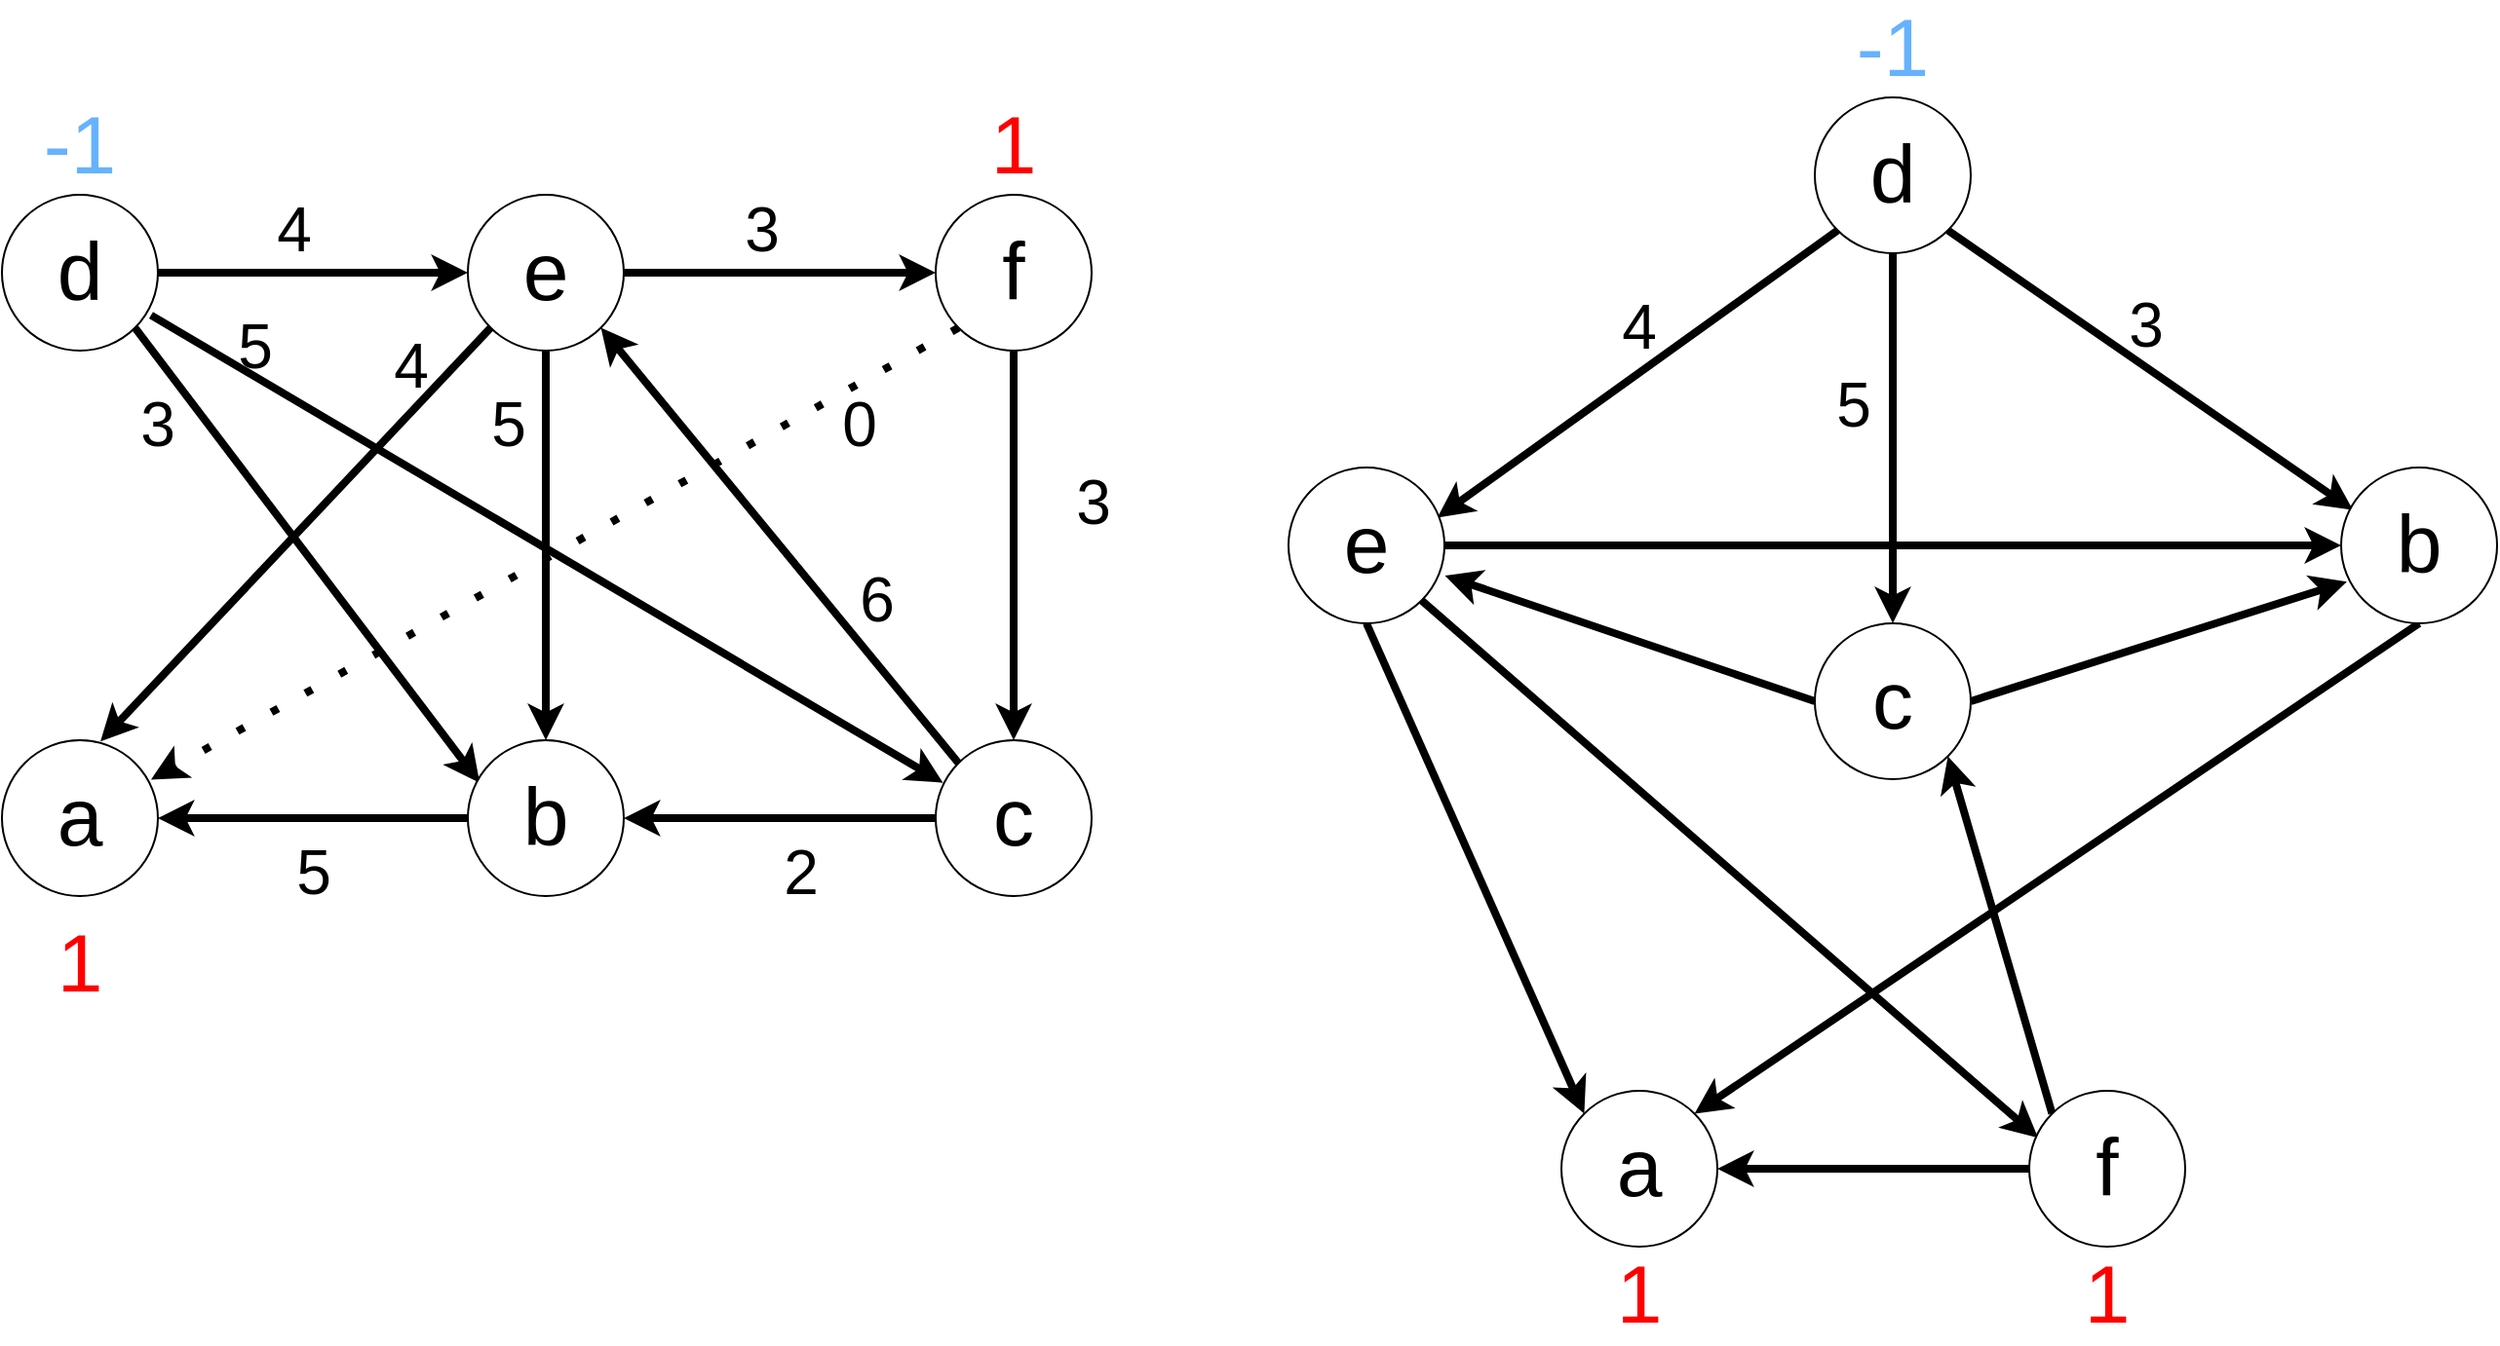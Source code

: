 <mxfile version="15.9.3" type="github">
  <diagram id="pN8iW42vIig4SbAahBh1" name="Page-1">
    <mxGraphModel dx="1846" dy="1728" grid="1" gridSize="10" guides="1" tooltips="1" connect="1" arrows="1" fold="1" page="1" pageScale="1" pageWidth="827" pageHeight="1169" math="0" shadow="0">
      <root>
        <mxCell id="0" />
        <mxCell id="1" parent="0" />
        <mxCell id="1k6euswh9Xf4VPnlZ9CX-1" value="&lt;font style=&quot;font-size: 42px&quot;&gt;a&lt;/font&gt;" style="ellipse;whiteSpace=wrap;html=1;aspect=fixed;" vertex="1" parent="1">
          <mxGeometry x="600" y="240" width="80" height="80" as="geometry" />
        </mxCell>
        <mxCell id="1k6euswh9Xf4VPnlZ9CX-18" style="edgeStyle=none;rounded=1;orthogonalLoop=1;jettySize=auto;html=1;exitX=0.5;exitY=1;exitDx=0;exitDy=0;entryX=1;entryY=0;entryDx=0;entryDy=0;fontSize=42;strokeWidth=4;" edge="1" parent="1" source="1k6euswh9Xf4VPnlZ9CX-2" target="1k6euswh9Xf4VPnlZ9CX-1">
          <mxGeometry relative="1" as="geometry" />
        </mxCell>
        <mxCell id="1k6euswh9Xf4VPnlZ9CX-14" style="rounded=0;orthogonalLoop=1;jettySize=auto;html=1;fontSize=42;strokeWidth=4;exitX=1;exitY=0.5;exitDx=0;exitDy=0;entryX=0.037;entryY=0.733;entryDx=0;entryDy=0;entryPerimeter=0;" edge="1" parent="1" source="1k6euswh9Xf4VPnlZ9CX-3" target="1k6euswh9Xf4VPnlZ9CX-2">
          <mxGeometry relative="1" as="geometry">
            <mxPoint x="830" y="60" as="sourcePoint" />
            <mxPoint x="960" y="-10" as="targetPoint" />
          </mxGeometry>
        </mxCell>
        <mxCell id="1k6euswh9Xf4VPnlZ9CX-15" style="rounded=1;orthogonalLoop=1;jettySize=auto;html=1;exitX=0;exitY=0.5;exitDx=0;exitDy=0;fontSize=42;strokeWidth=4;entryX=1.003;entryY=0.694;entryDx=0;entryDy=0;entryPerimeter=0;" edge="1" parent="1" source="1k6euswh9Xf4VPnlZ9CX-3" target="1k6euswh9Xf4VPnlZ9CX-5">
          <mxGeometry relative="1" as="geometry">
            <mxPoint x="570" y="-10" as="targetPoint" />
          </mxGeometry>
        </mxCell>
        <mxCell id="1k6euswh9Xf4VPnlZ9CX-3" value="&lt;span style=&quot;font-size: 42px&quot;&gt;c&lt;/span&gt;" style="ellipse;whiteSpace=wrap;html=1;aspect=fixed;" vertex="1" parent="1">
          <mxGeometry x="730" width="80" height="80" as="geometry" />
        </mxCell>
        <mxCell id="1k6euswh9Xf4VPnlZ9CX-10" style="orthogonalLoop=1;jettySize=auto;html=1;exitX=0;exitY=1;exitDx=0;exitDy=0;fontSize=42;strokeWidth=4;entryX=0.954;entryY=0.322;entryDx=0;entryDy=0;entryPerimeter=0;" edge="1" parent="1" source="1k6euswh9Xf4VPnlZ9CX-4" target="1k6euswh9Xf4VPnlZ9CX-5">
          <mxGeometry relative="1" as="geometry" />
        </mxCell>
        <mxCell id="1k6euswh9Xf4VPnlZ9CX-4" value="&lt;span style=&quot;font-size: 42px&quot;&gt;d&lt;/span&gt;" style="ellipse;whiteSpace=wrap;html=1;aspect=fixed;" vertex="1" parent="1">
          <mxGeometry x="730" y="-270" width="80" height="80" as="geometry" />
        </mxCell>
        <mxCell id="1k6euswh9Xf4VPnlZ9CX-11" style="edgeStyle=orthogonalEdgeStyle;rounded=0;orthogonalLoop=1;jettySize=auto;html=1;exitX=1;exitY=0.5;exitDx=0;exitDy=0;entryX=0;entryY=0.5;entryDx=0;entryDy=0;fontSize=42;strokeWidth=4;" edge="1" parent="1" source="1k6euswh9Xf4VPnlZ9CX-5" target="1k6euswh9Xf4VPnlZ9CX-2">
          <mxGeometry relative="1" as="geometry" />
        </mxCell>
        <mxCell id="1k6euswh9Xf4VPnlZ9CX-12" style="rounded=0;orthogonalLoop=1;jettySize=auto;html=1;exitX=1;exitY=1;exitDx=0;exitDy=0;fontSize=42;strokeWidth=4;entryX=0.057;entryY=0.302;entryDx=0;entryDy=0;entryPerimeter=0;" edge="1" parent="1" source="1k6euswh9Xf4VPnlZ9CX-5" target="1k6euswh9Xf4VPnlZ9CX-6">
          <mxGeometry relative="1" as="geometry">
            <mxPoint x="840" y="260" as="targetPoint" />
          </mxGeometry>
        </mxCell>
        <mxCell id="1k6euswh9Xf4VPnlZ9CX-17" style="edgeStyle=none;rounded=1;orthogonalLoop=1;jettySize=auto;html=1;exitX=0.5;exitY=1;exitDx=0;exitDy=0;entryX=0;entryY=0;entryDx=0;entryDy=0;fontSize=42;strokeWidth=4;" edge="1" parent="1" source="1k6euswh9Xf4VPnlZ9CX-5" target="1k6euswh9Xf4VPnlZ9CX-1">
          <mxGeometry relative="1" as="geometry" />
        </mxCell>
        <mxCell id="1k6euswh9Xf4VPnlZ9CX-5" value="&lt;span style=&quot;font-size: 42px&quot;&gt;e&lt;/span&gt;" style="ellipse;whiteSpace=wrap;html=1;aspect=fixed;" vertex="1" parent="1">
          <mxGeometry x="460" y="-80" width="80" height="80" as="geometry" />
        </mxCell>
        <mxCell id="1k6euswh9Xf4VPnlZ9CX-13" style="rounded=0;orthogonalLoop=1;jettySize=auto;html=1;exitX=0;exitY=0;exitDx=0;exitDy=0;entryX=1;entryY=1;entryDx=0;entryDy=0;fontSize=42;strokeWidth=4;" edge="1" parent="1" source="1k6euswh9Xf4VPnlZ9CX-6" target="1k6euswh9Xf4VPnlZ9CX-3">
          <mxGeometry relative="1" as="geometry" />
        </mxCell>
        <mxCell id="1k6euswh9Xf4VPnlZ9CX-20" style="edgeStyle=none;orthogonalLoop=1;jettySize=auto;html=1;exitX=0;exitY=0.5;exitDx=0;exitDy=0;entryX=1;entryY=0.5;entryDx=0;entryDy=0;fontSize=42;strokeWidth=4;" edge="1" parent="1" source="1k6euswh9Xf4VPnlZ9CX-6" target="1k6euswh9Xf4VPnlZ9CX-1">
          <mxGeometry relative="1" as="geometry" />
        </mxCell>
        <mxCell id="1k6euswh9Xf4VPnlZ9CX-6" value="&lt;span style=&quot;font-size: 42px&quot;&gt;f&lt;/span&gt;" style="ellipse;whiteSpace=wrap;html=1;aspect=fixed;" vertex="1" parent="1">
          <mxGeometry x="840" y="240" width="80" height="80" as="geometry" />
        </mxCell>
        <mxCell id="1k6euswh9Xf4VPnlZ9CX-8" value="" style="endArrow=classic;html=1;rounded=0;fontSize=42;exitX=1;exitY=1;exitDx=0;exitDy=0;strokeWidth=4;entryX=0.076;entryY=0.273;entryDx=0;entryDy=0;entryPerimeter=0;" edge="1" parent="1" source="1k6euswh9Xf4VPnlZ9CX-4" target="1k6euswh9Xf4VPnlZ9CX-2">
          <mxGeometry width="50" height="50" relative="1" as="geometry">
            <mxPoint x="610" y="110" as="sourcePoint" />
            <mxPoint x="980" y="-70" as="targetPoint" />
          </mxGeometry>
        </mxCell>
        <mxCell id="1k6euswh9Xf4VPnlZ9CX-9" value="" style="endArrow=classic;html=1;rounded=0;fontSize=42;strokeWidth=4;exitX=0.5;exitY=1;exitDx=0;exitDy=0;entryX=0.5;entryY=0;entryDx=0;entryDy=0;" edge="1" parent="1" source="1k6euswh9Xf4VPnlZ9CX-4" target="1k6euswh9Xf4VPnlZ9CX-3">
          <mxGeometry width="50" height="50" relative="1" as="geometry">
            <mxPoint x="450" y="-100" as="sourcePoint" />
            <mxPoint x="780" y="-20" as="targetPoint" />
          </mxGeometry>
        </mxCell>
        <mxCell id="1k6euswh9Xf4VPnlZ9CX-2" value="&lt;span style=&quot;font-size: 42px&quot;&gt;b&lt;/span&gt;" style="ellipse;whiteSpace=wrap;html=1;aspect=fixed;" vertex="1" parent="1">
          <mxGeometry x="1000" y="-80" width="80" height="80" as="geometry" />
        </mxCell>
        <mxCell id="1k6euswh9Xf4VPnlZ9CX-56" value="&lt;font style=&quot;font-size: 42px&quot;&gt;a&lt;/font&gt;" style="ellipse;whiteSpace=wrap;html=1;aspect=fixed;" vertex="1" parent="1">
          <mxGeometry x="-200" y="60" width="80" height="80" as="geometry" />
        </mxCell>
        <mxCell id="1k6euswh9Xf4VPnlZ9CX-57" style="edgeStyle=none;rounded=1;orthogonalLoop=1;jettySize=auto;html=1;exitX=0;exitY=0.5;exitDx=0;exitDy=0;entryX=1;entryY=0.5;entryDx=0;entryDy=0;fontSize=42;strokeWidth=4;" edge="1" parent="1" source="1k6euswh9Xf4VPnlZ9CX-72" target="1k6euswh9Xf4VPnlZ9CX-56">
          <mxGeometry relative="1" as="geometry" />
        </mxCell>
        <mxCell id="1k6euswh9Xf4VPnlZ9CX-58" style="rounded=0;orthogonalLoop=1;jettySize=auto;html=1;fontSize=42;strokeWidth=4;exitX=0;exitY=0.5;exitDx=0;exitDy=0;entryX=1;entryY=0.5;entryDx=0;entryDy=0;" edge="1" parent="1" source="1k6euswh9Xf4VPnlZ9CX-60" target="1k6euswh9Xf4VPnlZ9CX-72">
          <mxGeometry relative="1" as="geometry">
            <mxPoint x="159" y="120" as="sourcePoint" />
            <mxPoint x="289" y="50" as="targetPoint" />
          </mxGeometry>
        </mxCell>
        <mxCell id="1k6euswh9Xf4VPnlZ9CX-59" style="rounded=1;orthogonalLoop=1;jettySize=auto;html=1;exitX=0;exitY=0;exitDx=0;exitDy=0;fontSize=42;strokeWidth=4;entryX=1;entryY=1;entryDx=0;entryDy=0;" edge="1" parent="1" source="1k6euswh9Xf4VPnlZ9CX-60" target="1k6euswh9Xf4VPnlZ9CX-66">
          <mxGeometry relative="1" as="geometry">
            <mxPoint x="-101" y="50" as="targetPoint" />
          </mxGeometry>
        </mxCell>
        <mxCell id="1k6euswh9Xf4VPnlZ9CX-60" value="&lt;span style=&quot;font-size: 42px&quot;&gt;c&lt;/span&gt;" style="ellipse;whiteSpace=wrap;html=1;aspect=fixed;" vertex="1" parent="1">
          <mxGeometry x="279" y="60" width="80" height="80" as="geometry" />
        </mxCell>
        <mxCell id="1k6euswh9Xf4VPnlZ9CX-61" style="orthogonalLoop=1;jettySize=auto;html=1;exitX=1;exitY=0.5;exitDx=0;exitDy=0;fontSize=42;strokeWidth=4;entryX=0;entryY=0.5;entryDx=0;entryDy=0;" edge="1" parent="1" source="1k6euswh9Xf4VPnlZ9CX-62" target="1k6euswh9Xf4VPnlZ9CX-66">
          <mxGeometry relative="1" as="geometry" />
        </mxCell>
        <mxCell id="1k6euswh9Xf4VPnlZ9CX-62" value="&lt;span style=&quot;font-size: 42px&quot;&gt;d&lt;/span&gt;" style="ellipse;whiteSpace=wrap;html=1;aspect=fixed;" vertex="1" parent="1">
          <mxGeometry x="-200" y="-220" width="80" height="80" as="geometry" />
        </mxCell>
        <mxCell id="1k6euswh9Xf4VPnlZ9CX-63" style="edgeStyle=orthogonalEdgeStyle;rounded=0;orthogonalLoop=1;jettySize=auto;html=1;exitX=0.5;exitY=1;exitDx=0;exitDy=0;entryX=0.5;entryY=0;entryDx=0;entryDy=0;fontSize=42;strokeWidth=4;" edge="1" parent="1" source="1k6euswh9Xf4VPnlZ9CX-66" target="1k6euswh9Xf4VPnlZ9CX-72">
          <mxGeometry relative="1" as="geometry" />
        </mxCell>
        <mxCell id="1k6euswh9Xf4VPnlZ9CX-64" style="rounded=0;orthogonalLoop=1;jettySize=auto;html=1;exitX=1;exitY=0.5;exitDx=0;exitDy=0;fontSize=42;strokeWidth=4;entryX=0;entryY=0.5;entryDx=0;entryDy=0;" edge="1" parent="1" source="1k6euswh9Xf4VPnlZ9CX-66" target="1k6euswh9Xf4VPnlZ9CX-69">
          <mxGeometry relative="1" as="geometry">
            <mxPoint x="169" y="320" as="targetPoint" />
          </mxGeometry>
        </mxCell>
        <mxCell id="1k6euswh9Xf4VPnlZ9CX-65" style="edgeStyle=none;rounded=1;orthogonalLoop=1;jettySize=auto;html=1;exitX=0;exitY=1;exitDx=0;exitDy=0;entryX=0.632;entryY=0.008;entryDx=0;entryDy=0;fontSize=42;strokeWidth=4;entryPerimeter=0;" edge="1" parent="1" source="1k6euswh9Xf4VPnlZ9CX-66" target="1k6euswh9Xf4VPnlZ9CX-56">
          <mxGeometry relative="1" as="geometry" />
        </mxCell>
        <mxCell id="1k6euswh9Xf4VPnlZ9CX-66" value="&lt;span style=&quot;font-size: 42px&quot;&gt;e&lt;/span&gt;" style="ellipse;whiteSpace=wrap;html=1;aspect=fixed;" vertex="1" parent="1">
          <mxGeometry x="39" y="-220" width="80" height="80" as="geometry" />
        </mxCell>
        <mxCell id="1k6euswh9Xf4VPnlZ9CX-67" style="rounded=0;orthogonalLoop=1;jettySize=auto;html=1;exitX=0.5;exitY=1;exitDx=0;exitDy=0;entryX=0.5;entryY=0;entryDx=0;entryDy=0;fontSize=42;strokeWidth=4;" edge="1" parent="1" source="1k6euswh9Xf4VPnlZ9CX-69" target="1k6euswh9Xf4VPnlZ9CX-60">
          <mxGeometry relative="1" as="geometry" />
        </mxCell>
        <mxCell id="1k6euswh9Xf4VPnlZ9CX-68" style="edgeStyle=none;orthogonalLoop=1;jettySize=auto;html=1;exitX=0;exitY=1;exitDx=0;exitDy=0;fontSize=42;strokeWidth=4;entryX=0.956;entryY=0.253;entryDx=0;entryDy=0;entryPerimeter=0;dashed=1;dashPattern=1 4;" edge="1" parent="1" source="1k6euswh9Xf4VPnlZ9CX-69" target="1k6euswh9Xf4VPnlZ9CX-56">
          <mxGeometry relative="1" as="geometry">
            <mxPoint x="-101" y="60" as="targetPoint" />
          </mxGeometry>
        </mxCell>
        <mxCell id="1k6euswh9Xf4VPnlZ9CX-69" value="&lt;span style=&quot;font-size: 42px&quot;&gt;f&lt;/span&gt;" style="ellipse;whiteSpace=wrap;html=1;aspect=fixed;" vertex="1" parent="1">
          <mxGeometry x="279" y="-220" width="80" height="80" as="geometry" />
        </mxCell>
        <mxCell id="1k6euswh9Xf4VPnlZ9CX-70" value="" style="endArrow=classic;html=1;rounded=0;fontSize=42;exitX=1;exitY=1;exitDx=0;exitDy=0;strokeWidth=4;entryX=0.076;entryY=0.273;entryDx=0;entryDy=0;entryPerimeter=0;" edge="1" parent="1" source="1k6euswh9Xf4VPnlZ9CX-62" target="1k6euswh9Xf4VPnlZ9CX-72">
          <mxGeometry width="50" height="50" relative="1" as="geometry">
            <mxPoint x="-61" y="170" as="sourcePoint" />
            <mxPoint x="309" y="-10" as="targetPoint" />
          </mxGeometry>
        </mxCell>
        <mxCell id="1k6euswh9Xf4VPnlZ9CX-71" value="" style="endArrow=classic;html=1;rounded=0;fontSize=42;strokeWidth=4;entryX=0.047;entryY=0.273;entryDx=0;entryDy=0;exitX=0.956;exitY=0.773;exitDx=0;exitDy=0;exitPerimeter=0;entryPerimeter=0;" edge="1" parent="1" source="1k6euswh9Xf4VPnlZ9CX-62" target="1k6euswh9Xf4VPnlZ9CX-60">
          <mxGeometry width="50" height="50" relative="1" as="geometry">
            <mxPoint x="-91" y="-140" as="sourcePoint" />
            <mxPoint x="109" y="40" as="targetPoint" />
          </mxGeometry>
        </mxCell>
        <mxCell id="1k6euswh9Xf4VPnlZ9CX-72" value="&lt;span style=&quot;font-size: 42px&quot;&gt;b&lt;/span&gt;" style="ellipse;whiteSpace=wrap;html=1;aspect=fixed;" vertex="1" parent="1">
          <mxGeometry x="39" y="60" width="80" height="80" as="geometry" />
        </mxCell>
        <mxCell id="1k6euswh9Xf4VPnlZ9CX-73" value="&lt;font color=&quot;#66b2ff&quot;&gt;-1&lt;/font&gt;" style="text;html=1;strokeColor=none;fillColor=none;align=center;verticalAlign=middle;whiteSpace=wrap;rounded=0;fontSize=42;" vertex="1" parent="1">
          <mxGeometry x="-190" y="-260" width="60" height="30" as="geometry" />
        </mxCell>
        <mxCell id="1k6euswh9Xf4VPnlZ9CX-74" value="&lt;font color=&quot;#ff0000&quot;&gt;1&lt;/font&gt;" style="text;html=1;strokeColor=none;fillColor=none;align=center;verticalAlign=middle;whiteSpace=wrap;rounded=0;fontSize=42;" vertex="1" parent="1">
          <mxGeometry x="289" y="-260" width="60" height="30" as="geometry" />
        </mxCell>
        <mxCell id="1k6euswh9Xf4VPnlZ9CX-75" value="&lt;font color=&quot;#ff0000&quot;&gt;1&lt;/font&gt;" style="text;html=1;strokeColor=none;fillColor=none;align=center;verticalAlign=middle;whiteSpace=wrap;rounded=0;fontSize=42;" vertex="1" parent="1">
          <mxGeometry x="-190" y="160" width="60" height="30" as="geometry" />
        </mxCell>
        <mxCell id="1k6euswh9Xf4VPnlZ9CX-76" value="&lt;font style=&quot;font-size: 32px&quot;&gt;0&lt;/font&gt;" style="text;html=1;strokeColor=none;fillColor=none;align=center;verticalAlign=middle;whiteSpace=wrap;rounded=0;fontSize=42;" vertex="1" parent="1">
          <mxGeometry x="210" y="-120" width="60" height="30" as="geometry" />
        </mxCell>
        <mxCell id="1k6euswh9Xf4VPnlZ9CX-77" value="&lt;font style=&quot;font-size: 32px&quot;&gt;3&lt;/font&gt;" style="text;html=1;strokeColor=none;fillColor=none;align=center;verticalAlign=middle;whiteSpace=wrap;rounded=0;fontSize=42;" vertex="1" parent="1">
          <mxGeometry x="160" y="-220" width="60" height="30" as="geometry" />
        </mxCell>
        <mxCell id="1k6euswh9Xf4VPnlZ9CX-78" value="&lt;font style=&quot;font-size: 32px&quot;&gt;3&lt;/font&gt;" style="text;html=1;strokeColor=none;fillColor=none;align=center;verticalAlign=middle;whiteSpace=wrap;rounded=0;fontSize=42;" vertex="1" parent="1">
          <mxGeometry x="330" y="-80" width="60" height="30" as="geometry" />
        </mxCell>
        <mxCell id="1k6euswh9Xf4VPnlZ9CX-79" value="&lt;font style=&quot;font-size: 32px&quot;&gt;6&lt;/font&gt;" style="text;html=1;strokeColor=none;fillColor=none;align=center;verticalAlign=middle;whiteSpace=wrap;rounded=0;fontSize=42;" vertex="1" parent="1">
          <mxGeometry x="219" y="-30" width="60" height="30" as="geometry" />
        </mxCell>
        <mxCell id="1k6euswh9Xf4VPnlZ9CX-80" value="&lt;font style=&quot;font-size: 32px&quot;&gt;5&lt;/font&gt;" style="text;html=1;strokeColor=none;fillColor=none;align=center;verticalAlign=middle;whiteSpace=wrap;rounded=0;fontSize=42;" vertex="1" parent="1">
          <mxGeometry x="-100" y="-160" width="60" height="30" as="geometry" />
        </mxCell>
        <mxCell id="1k6euswh9Xf4VPnlZ9CX-81" value="&lt;font style=&quot;font-size: 32px&quot;&gt;4&lt;/font&gt;" style="text;html=1;strokeColor=none;fillColor=none;align=center;verticalAlign=middle;whiteSpace=wrap;rounded=0;fontSize=42;" vertex="1" parent="1">
          <mxGeometry x="-80" y="-220" width="60" height="30" as="geometry" />
        </mxCell>
        <mxCell id="1k6euswh9Xf4VPnlZ9CX-82" value="&lt;font style=&quot;font-size: 32px&quot;&gt;3&lt;/font&gt;" style="text;html=1;strokeColor=none;fillColor=none;align=center;verticalAlign=middle;whiteSpace=wrap;rounded=0;fontSize=42;" vertex="1" parent="1">
          <mxGeometry x="-150" y="-120" width="60" height="30" as="geometry" />
        </mxCell>
        <mxCell id="1k6euswh9Xf4VPnlZ9CX-83" value="&lt;font style=&quot;font-size: 32px&quot;&gt;4&lt;/font&gt;" style="text;html=1;strokeColor=none;fillColor=none;align=center;verticalAlign=middle;whiteSpace=wrap;rounded=0;fontSize=42;" vertex="1" parent="1">
          <mxGeometry x="-20" y="-150" width="60" height="30" as="geometry" />
        </mxCell>
        <mxCell id="1k6euswh9Xf4VPnlZ9CX-84" value="&lt;font style=&quot;font-size: 32px&quot;&gt;5&lt;/font&gt;" style="text;html=1;strokeColor=none;fillColor=none;align=center;verticalAlign=middle;whiteSpace=wrap;rounded=0;fontSize=42;" vertex="1" parent="1">
          <mxGeometry x="30" y="-120" width="60" height="30" as="geometry" />
        </mxCell>
        <mxCell id="1k6euswh9Xf4VPnlZ9CX-85" value="&lt;font style=&quot;font-size: 32px&quot;&gt;5&lt;/font&gt;" style="text;html=1;strokeColor=none;fillColor=none;align=center;verticalAlign=middle;whiteSpace=wrap;rounded=0;fontSize=42;" vertex="1" parent="1">
          <mxGeometry x="-70" y="110" width="60" height="30" as="geometry" />
        </mxCell>
        <mxCell id="1k6euswh9Xf4VPnlZ9CX-86" value="&lt;font style=&quot;font-size: 32px&quot;&gt;2&lt;/font&gt;" style="text;html=1;strokeColor=none;fillColor=none;align=center;verticalAlign=middle;whiteSpace=wrap;rounded=0;fontSize=42;" vertex="1" parent="1">
          <mxGeometry x="180" y="110" width="60" height="30" as="geometry" />
        </mxCell>
        <mxCell id="1k6euswh9Xf4VPnlZ9CX-87" value="&lt;font color=&quot;#66b2ff&quot;&gt;-1&lt;/font&gt;" style="text;html=1;strokeColor=none;fillColor=none;align=center;verticalAlign=middle;whiteSpace=wrap;rounded=0;fontSize=42;" vertex="1" parent="1">
          <mxGeometry x="740" y="-310" width="60" height="30" as="geometry" />
        </mxCell>
        <mxCell id="1k6euswh9Xf4VPnlZ9CX-89" value="&lt;font color=&quot;#ff0000&quot;&gt;1&lt;/font&gt;" style="text;html=1;strokeColor=none;fillColor=none;align=center;verticalAlign=middle;whiteSpace=wrap;rounded=0;fontSize=42;" vertex="1" parent="1">
          <mxGeometry x="610" y="330" width="60" height="30" as="geometry" />
        </mxCell>
        <mxCell id="1k6euswh9Xf4VPnlZ9CX-90" value="&lt;font color=&quot;#ff0000&quot;&gt;1&lt;/font&gt;" style="text;html=1;strokeColor=none;fillColor=none;align=center;verticalAlign=middle;whiteSpace=wrap;rounded=0;fontSize=42;" vertex="1" parent="1">
          <mxGeometry x="850" y="330" width="60" height="30" as="geometry" />
        </mxCell>
        <mxCell id="1k6euswh9Xf4VPnlZ9CX-91" value="&lt;font style=&quot;font-size: 32px&quot;&gt;4&lt;/font&gt;" style="text;html=1;strokeColor=none;fillColor=none;align=center;verticalAlign=middle;whiteSpace=wrap;rounded=0;fontSize=42;" vertex="1" parent="1">
          <mxGeometry x="610" y="-170" width="60" height="30" as="geometry" />
        </mxCell>
        <mxCell id="1k6euswh9Xf4VPnlZ9CX-92" value="&lt;font style=&quot;font-size: 32px&quot;&gt;5&lt;/font&gt;" style="text;html=1;strokeColor=none;fillColor=none;align=center;verticalAlign=middle;whiteSpace=wrap;rounded=0;fontSize=42;" vertex="1" parent="1">
          <mxGeometry x="720" y="-130" width="60" height="30" as="geometry" />
        </mxCell>
        <mxCell id="1k6euswh9Xf4VPnlZ9CX-93" value="&lt;font style=&quot;font-size: 32px&quot;&gt;3&lt;/font&gt;" style="text;html=1;strokeColor=none;fillColor=none;align=center;verticalAlign=middle;whiteSpace=wrap;rounded=0;fontSize=42;" vertex="1" parent="1">
          <mxGeometry x="870" y="-171" width="60" height="30" as="geometry" />
        </mxCell>
      </root>
    </mxGraphModel>
  </diagram>
</mxfile>
